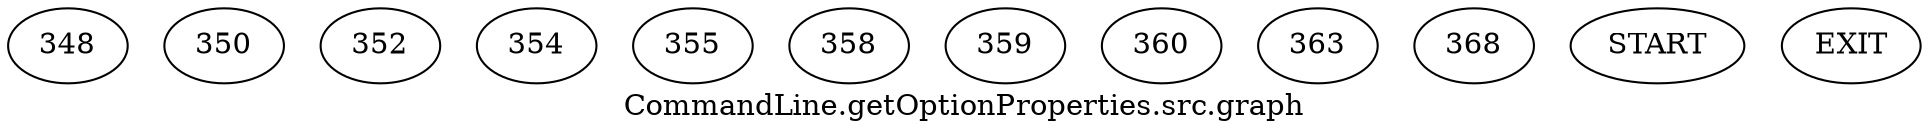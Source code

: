/* --------------------------------------------------- */
/* Generated by Dr. Garbage Control Flow Graph Factory */
/* http://www.drgarbage.com                            */
/* Version: 4.5.0.201508311741                         */
/* Retrieved on: 2019-12-20 10:21:37.698               */
/* --------------------------------------------------- */
digraph "CommandLine.getOptionProperties.src.graph" {
 graph [label="CommandLine.getOptionProperties.src.graph"];
 2 [label="348" ]
 3 [label="350" ]
 4 [label="352" ]
 5 [label="354" ]
 6 [label="355" ]
 7 [label="358" ]
 8 [label="359" ]
 9 [label="360" ]
 10 [label="363" ]
 11 [label="368" ]
 12 [label="START" ]
 13 [label="EXIT" ]
 12  2
 2  3
 4  3
 9  3
 10  3
 3  4
 4  5
 5  6
 6  7
 7  3
 6  9
 9  10
 3  11
 11  13
}

